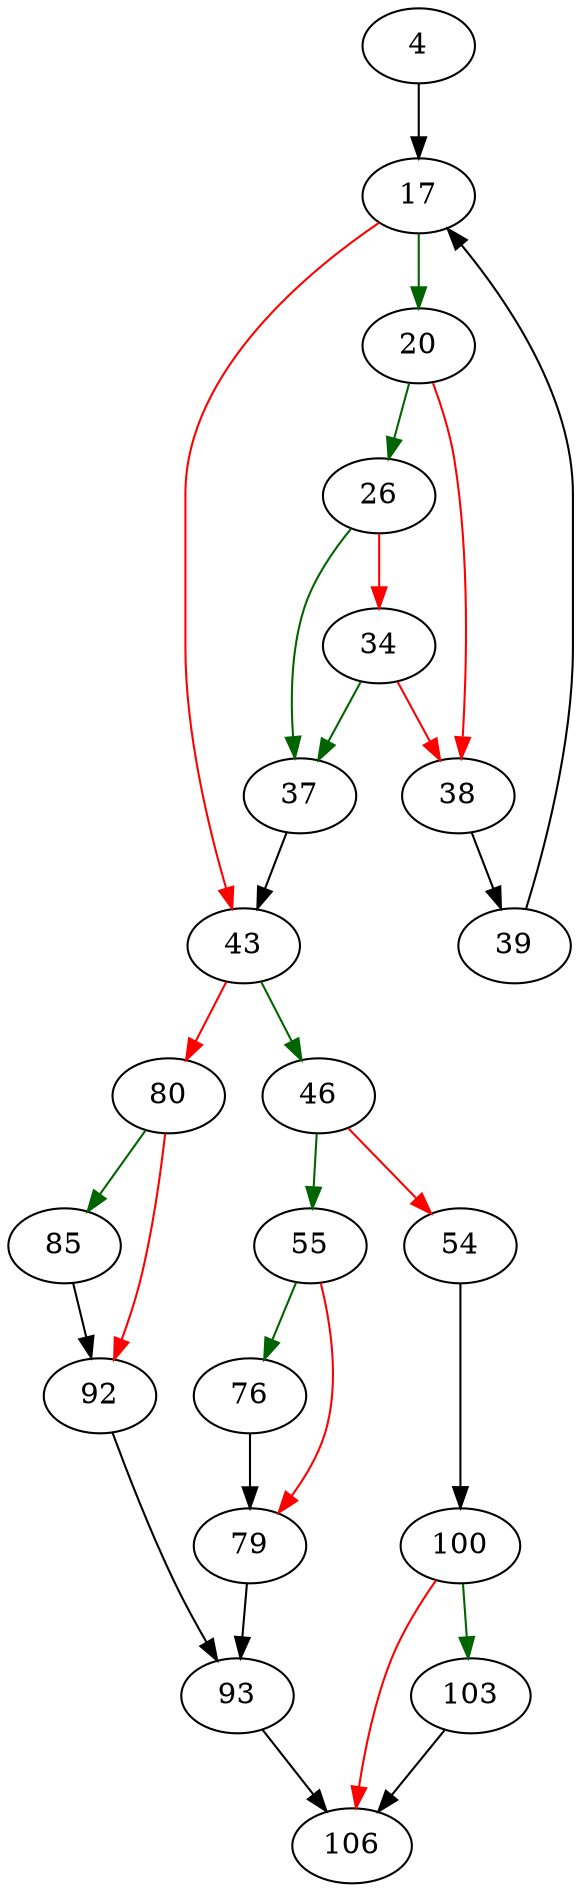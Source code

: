 strict digraph "sqlite3_set_auxdata" {
	// Node definitions.
	4 [entry=true];
	17;
	20;
	43;
	26;
	38;
	37;
	34;
	39;
	46;
	80;
	55;
	54;
	100;
	76;
	79;
	93;
	85;
	92;
	106;
	103;

	// Edge definitions.
	4 -> 17;
	17 -> 20 [
		color=darkgreen
		cond=true
	];
	17 -> 43 [
		color=red
		cond=false
	];
	20 -> 26 [
		color=darkgreen
		cond=true
	];
	20 -> 38 [
		color=red
		cond=false
	];
	43 -> 46 [
		color=darkgreen
		cond=true
	];
	43 -> 80 [
		color=red
		cond=false
	];
	26 -> 37 [
		color=darkgreen
		cond=true
	];
	26 -> 34 [
		color=red
		cond=false
	];
	38 -> 39;
	37 -> 43;
	34 -> 38 [
		color=red
		cond=false
	];
	34 -> 37 [
		color=darkgreen
		cond=true
	];
	39 -> 17;
	46 -> 55 [
		color=darkgreen
		cond=true
	];
	46 -> 54 [
		color=red
		cond=false
	];
	80 -> 85 [
		color=darkgreen
		cond=true
	];
	80 -> 92 [
		color=red
		cond=false
	];
	55 -> 76 [
		color=darkgreen
		cond=true
	];
	55 -> 79 [
		color=red
		cond=false
	];
	54 -> 100;
	100 -> 106 [
		color=red
		cond=false
	];
	100 -> 103 [
		color=darkgreen
		cond=true
	];
	76 -> 79;
	79 -> 93;
	93 -> 106;
	85 -> 92;
	92 -> 93;
	103 -> 106;
}
